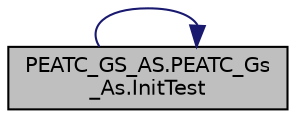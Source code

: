 digraph "PEATC_GS_AS.PEATC_Gs_As.InitTest"
{
 // LATEX_PDF_SIZE
  edge [fontname="Helvetica",fontsize="10",labelfontname="Helvetica",labelfontsize="10"];
  node [fontname="Helvetica",fontsize="10",shape=record];
  rankdir="RL";
  Node1 [label="PEATC_GS_AS.PEATC_Gs\l_As.InitTest",height=0.2,width=0.4,color="black", fillcolor="grey75", style="filled", fontcolor="black",tooltip="Driver para el sistema Generate Signal, Analog Signal."];
  Node1 -> Node1 [dir="back",color="midnightblue",fontsize="10",style="solid",fontname="Helvetica"];
}
